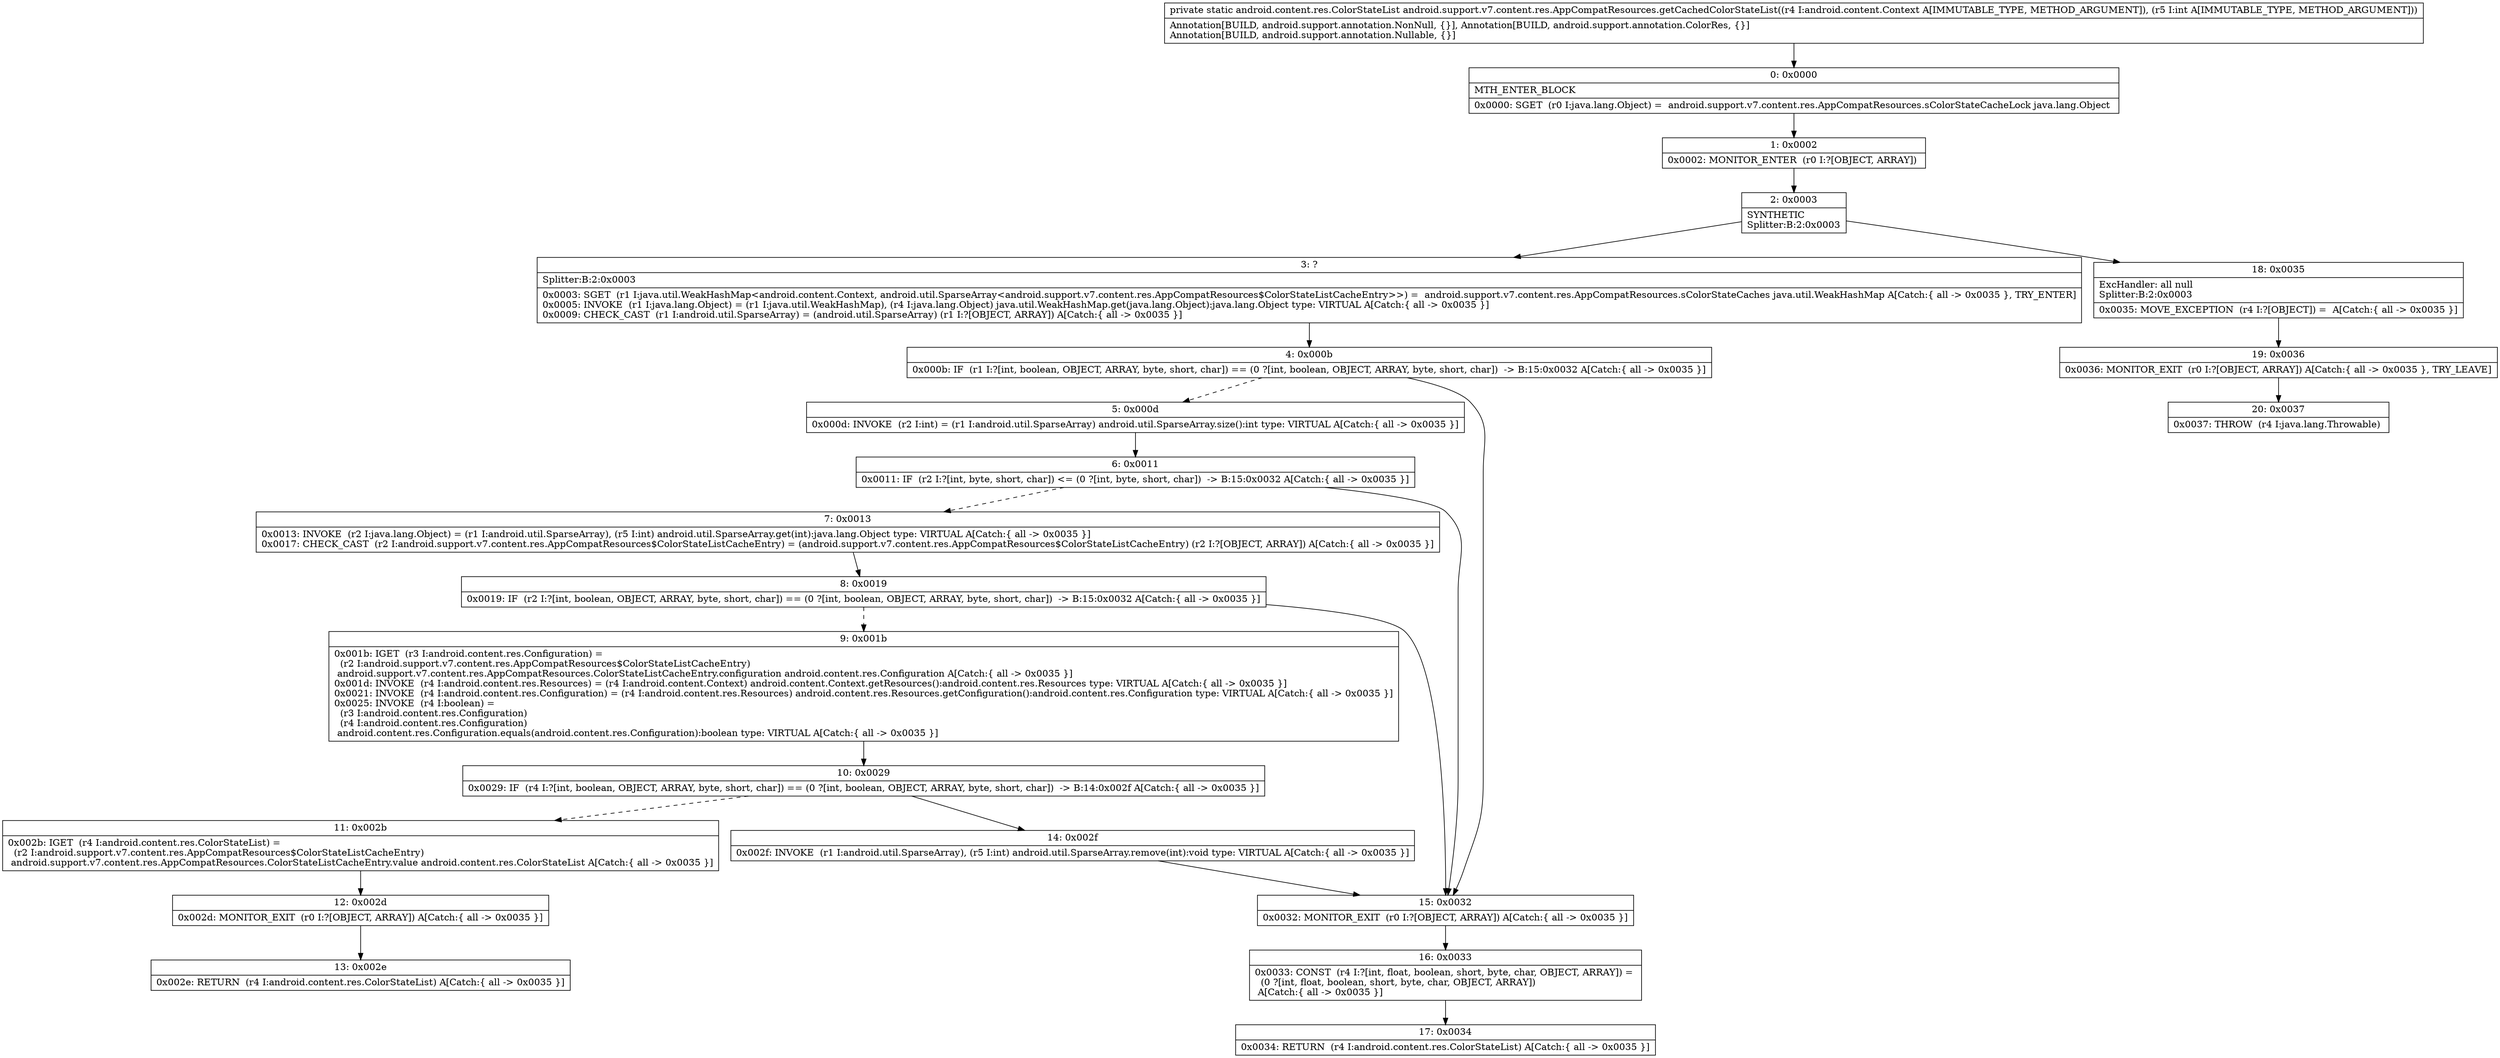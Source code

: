 digraph "CFG forandroid.support.v7.content.res.AppCompatResources.getCachedColorStateList(Landroid\/content\/Context;I)Landroid\/content\/res\/ColorStateList;" {
Node_0 [shape=record,label="{0\:\ 0x0000|MTH_ENTER_BLOCK\l|0x0000: SGET  (r0 I:java.lang.Object) =  android.support.v7.content.res.AppCompatResources.sColorStateCacheLock java.lang.Object \l}"];
Node_1 [shape=record,label="{1\:\ 0x0002|0x0002: MONITOR_ENTER  (r0 I:?[OBJECT, ARRAY]) \l}"];
Node_2 [shape=record,label="{2\:\ 0x0003|SYNTHETIC\lSplitter:B:2:0x0003\l}"];
Node_3 [shape=record,label="{3\:\ ?|Splitter:B:2:0x0003\l|0x0003: SGET  (r1 I:java.util.WeakHashMap\<android.content.Context, android.util.SparseArray\<android.support.v7.content.res.AppCompatResources$ColorStateListCacheEntry\>\>) =  android.support.v7.content.res.AppCompatResources.sColorStateCaches java.util.WeakHashMap A[Catch:\{ all \-\> 0x0035 \}, TRY_ENTER]\l0x0005: INVOKE  (r1 I:java.lang.Object) = (r1 I:java.util.WeakHashMap), (r4 I:java.lang.Object) java.util.WeakHashMap.get(java.lang.Object):java.lang.Object type: VIRTUAL A[Catch:\{ all \-\> 0x0035 \}]\l0x0009: CHECK_CAST  (r1 I:android.util.SparseArray) = (android.util.SparseArray) (r1 I:?[OBJECT, ARRAY]) A[Catch:\{ all \-\> 0x0035 \}]\l}"];
Node_4 [shape=record,label="{4\:\ 0x000b|0x000b: IF  (r1 I:?[int, boolean, OBJECT, ARRAY, byte, short, char]) == (0 ?[int, boolean, OBJECT, ARRAY, byte, short, char])  \-\> B:15:0x0032 A[Catch:\{ all \-\> 0x0035 \}]\l}"];
Node_5 [shape=record,label="{5\:\ 0x000d|0x000d: INVOKE  (r2 I:int) = (r1 I:android.util.SparseArray) android.util.SparseArray.size():int type: VIRTUAL A[Catch:\{ all \-\> 0x0035 \}]\l}"];
Node_6 [shape=record,label="{6\:\ 0x0011|0x0011: IF  (r2 I:?[int, byte, short, char]) \<= (0 ?[int, byte, short, char])  \-\> B:15:0x0032 A[Catch:\{ all \-\> 0x0035 \}]\l}"];
Node_7 [shape=record,label="{7\:\ 0x0013|0x0013: INVOKE  (r2 I:java.lang.Object) = (r1 I:android.util.SparseArray), (r5 I:int) android.util.SparseArray.get(int):java.lang.Object type: VIRTUAL A[Catch:\{ all \-\> 0x0035 \}]\l0x0017: CHECK_CAST  (r2 I:android.support.v7.content.res.AppCompatResources$ColorStateListCacheEntry) = (android.support.v7.content.res.AppCompatResources$ColorStateListCacheEntry) (r2 I:?[OBJECT, ARRAY]) A[Catch:\{ all \-\> 0x0035 \}]\l}"];
Node_8 [shape=record,label="{8\:\ 0x0019|0x0019: IF  (r2 I:?[int, boolean, OBJECT, ARRAY, byte, short, char]) == (0 ?[int, boolean, OBJECT, ARRAY, byte, short, char])  \-\> B:15:0x0032 A[Catch:\{ all \-\> 0x0035 \}]\l}"];
Node_9 [shape=record,label="{9\:\ 0x001b|0x001b: IGET  (r3 I:android.content.res.Configuration) = \l  (r2 I:android.support.v7.content.res.AppCompatResources$ColorStateListCacheEntry)\l android.support.v7.content.res.AppCompatResources.ColorStateListCacheEntry.configuration android.content.res.Configuration A[Catch:\{ all \-\> 0x0035 \}]\l0x001d: INVOKE  (r4 I:android.content.res.Resources) = (r4 I:android.content.Context) android.content.Context.getResources():android.content.res.Resources type: VIRTUAL A[Catch:\{ all \-\> 0x0035 \}]\l0x0021: INVOKE  (r4 I:android.content.res.Configuration) = (r4 I:android.content.res.Resources) android.content.res.Resources.getConfiguration():android.content.res.Configuration type: VIRTUAL A[Catch:\{ all \-\> 0x0035 \}]\l0x0025: INVOKE  (r4 I:boolean) = \l  (r3 I:android.content.res.Configuration)\l  (r4 I:android.content.res.Configuration)\l android.content.res.Configuration.equals(android.content.res.Configuration):boolean type: VIRTUAL A[Catch:\{ all \-\> 0x0035 \}]\l}"];
Node_10 [shape=record,label="{10\:\ 0x0029|0x0029: IF  (r4 I:?[int, boolean, OBJECT, ARRAY, byte, short, char]) == (0 ?[int, boolean, OBJECT, ARRAY, byte, short, char])  \-\> B:14:0x002f A[Catch:\{ all \-\> 0x0035 \}]\l}"];
Node_11 [shape=record,label="{11\:\ 0x002b|0x002b: IGET  (r4 I:android.content.res.ColorStateList) = \l  (r2 I:android.support.v7.content.res.AppCompatResources$ColorStateListCacheEntry)\l android.support.v7.content.res.AppCompatResources.ColorStateListCacheEntry.value android.content.res.ColorStateList A[Catch:\{ all \-\> 0x0035 \}]\l}"];
Node_12 [shape=record,label="{12\:\ 0x002d|0x002d: MONITOR_EXIT  (r0 I:?[OBJECT, ARRAY]) A[Catch:\{ all \-\> 0x0035 \}]\l}"];
Node_13 [shape=record,label="{13\:\ 0x002e|0x002e: RETURN  (r4 I:android.content.res.ColorStateList) A[Catch:\{ all \-\> 0x0035 \}]\l}"];
Node_14 [shape=record,label="{14\:\ 0x002f|0x002f: INVOKE  (r1 I:android.util.SparseArray), (r5 I:int) android.util.SparseArray.remove(int):void type: VIRTUAL A[Catch:\{ all \-\> 0x0035 \}]\l}"];
Node_15 [shape=record,label="{15\:\ 0x0032|0x0032: MONITOR_EXIT  (r0 I:?[OBJECT, ARRAY]) A[Catch:\{ all \-\> 0x0035 \}]\l}"];
Node_16 [shape=record,label="{16\:\ 0x0033|0x0033: CONST  (r4 I:?[int, float, boolean, short, byte, char, OBJECT, ARRAY]) = \l  (0 ?[int, float, boolean, short, byte, char, OBJECT, ARRAY])\l A[Catch:\{ all \-\> 0x0035 \}]\l}"];
Node_17 [shape=record,label="{17\:\ 0x0034|0x0034: RETURN  (r4 I:android.content.res.ColorStateList) A[Catch:\{ all \-\> 0x0035 \}]\l}"];
Node_18 [shape=record,label="{18\:\ 0x0035|ExcHandler: all null\lSplitter:B:2:0x0003\l|0x0035: MOVE_EXCEPTION  (r4 I:?[OBJECT]) =  A[Catch:\{ all \-\> 0x0035 \}]\l}"];
Node_19 [shape=record,label="{19\:\ 0x0036|0x0036: MONITOR_EXIT  (r0 I:?[OBJECT, ARRAY]) A[Catch:\{ all \-\> 0x0035 \}, TRY_LEAVE]\l}"];
Node_20 [shape=record,label="{20\:\ 0x0037|0x0037: THROW  (r4 I:java.lang.Throwable) \l}"];
MethodNode[shape=record,label="{private static android.content.res.ColorStateList android.support.v7.content.res.AppCompatResources.getCachedColorStateList((r4 I:android.content.Context A[IMMUTABLE_TYPE, METHOD_ARGUMENT]), (r5 I:int A[IMMUTABLE_TYPE, METHOD_ARGUMENT]))  | Annotation[BUILD, android.support.annotation.NonNull, \{\}], Annotation[BUILD, android.support.annotation.ColorRes, \{\}]\lAnnotation[BUILD, android.support.annotation.Nullable, \{\}]\l}"];
MethodNode -> Node_0;
Node_0 -> Node_1;
Node_1 -> Node_2;
Node_2 -> Node_3;
Node_2 -> Node_18;
Node_3 -> Node_4;
Node_4 -> Node_5[style=dashed];
Node_4 -> Node_15;
Node_5 -> Node_6;
Node_6 -> Node_7[style=dashed];
Node_6 -> Node_15;
Node_7 -> Node_8;
Node_8 -> Node_9[style=dashed];
Node_8 -> Node_15;
Node_9 -> Node_10;
Node_10 -> Node_11[style=dashed];
Node_10 -> Node_14;
Node_11 -> Node_12;
Node_12 -> Node_13;
Node_14 -> Node_15;
Node_15 -> Node_16;
Node_16 -> Node_17;
Node_18 -> Node_19;
Node_19 -> Node_20;
}

